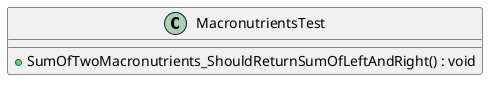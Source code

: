 @startuml
class MacronutrientsTest {
    + SumOfTwoMacronutrients_ShouldReturnSumOfLeftAndRight() : void
}
@enduml
